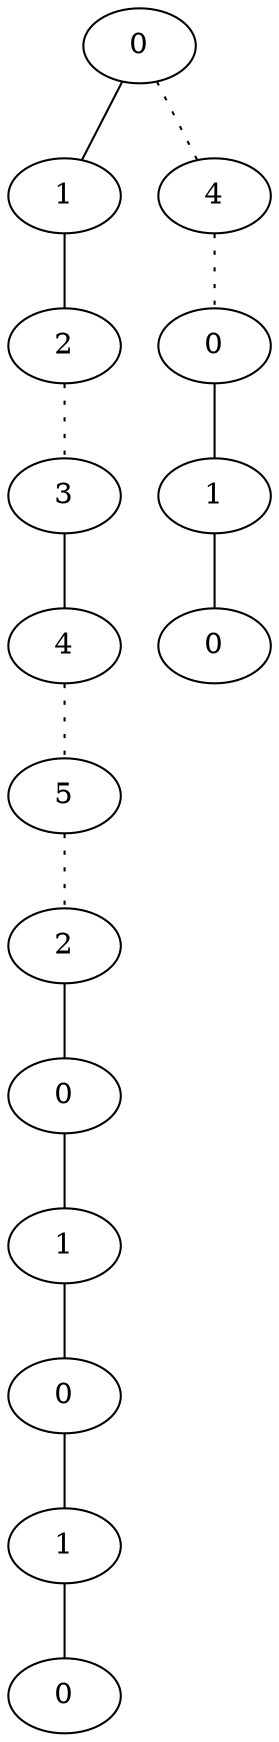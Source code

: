 graph {
a0[label=0];
a1[label=1];
a2[label=2];
a3[label=3];
a4[label=4];
a5[label=5];
a6[label=2];
a7[label=0];
a8[label=1];
a9[label=0];
a10[label=1];
a11[label=0];
a12[label=4];
a13[label=0];
a14[label=1];
a15[label=0];
a0 -- a1;
a0 -- a12 [style=dotted];
a1 -- a2;
a2 -- a3 [style=dotted];
a3 -- a4;
a4 -- a5 [style=dotted];
a5 -- a6 [style=dotted];
a6 -- a7;
a7 -- a8;
a8 -- a9;
a9 -- a10;
a10 -- a11;
a12 -- a13 [style=dotted];
a13 -- a14;
a14 -- a15;
}
